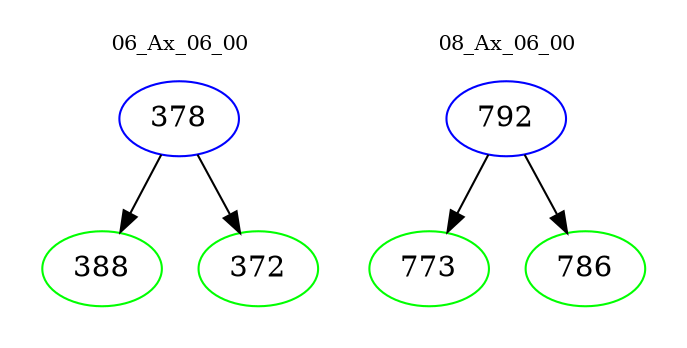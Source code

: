 digraph{
subgraph cluster_0 {
color = white
label = "06_Ax_06_00";
fontsize=10;
T0_378 [label="378", color="blue"]
T0_378 -> T0_388 [color="black"]
T0_388 [label="388", color="green"]
T0_378 -> T0_372 [color="black"]
T0_372 [label="372", color="green"]
}
subgraph cluster_1 {
color = white
label = "08_Ax_06_00";
fontsize=10;
T1_792 [label="792", color="blue"]
T1_792 -> T1_773 [color="black"]
T1_773 [label="773", color="green"]
T1_792 -> T1_786 [color="black"]
T1_786 [label="786", color="green"]
}
}
